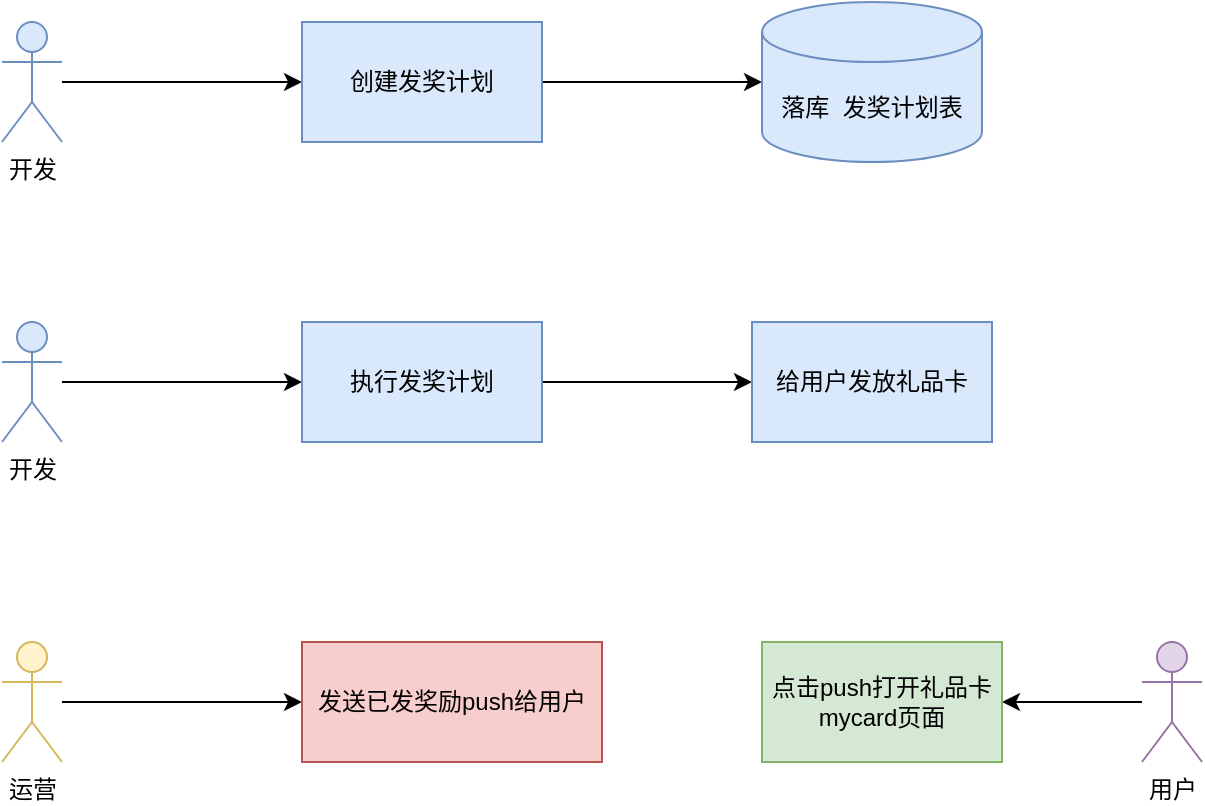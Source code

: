 <mxfile version="21.2.9" type="github">
  <diagram name="第 1 页" id="w9UWypJBsIh6wjAWGU5-">
    <mxGraphModel dx="1306" dy="836" grid="1" gridSize="10" guides="1" tooltips="1" connect="1" arrows="1" fold="1" page="1" pageScale="1" pageWidth="827" pageHeight="1169" math="0" shadow="0">
      <root>
        <mxCell id="0" />
        <mxCell id="1" parent="0" />
        <mxCell id="bjgT5-G2Uhp1NoE7Jq8I-5" style="edgeStyle=orthogonalEdgeStyle;rounded=0;orthogonalLoop=1;jettySize=auto;html=1;" edge="1" parent="1" source="bjgT5-G2Uhp1NoE7Jq8I-1" target="bjgT5-G2Uhp1NoE7Jq8I-4">
          <mxGeometry relative="1" as="geometry" />
        </mxCell>
        <mxCell id="bjgT5-G2Uhp1NoE7Jq8I-1" value="开发" style="shape=umlActor;verticalLabelPosition=bottom;verticalAlign=top;html=1;outlineConnect=0;fillColor=#dae8fc;strokeColor=#6c8ebf;" vertex="1" parent="1">
          <mxGeometry x="170" y="190" width="30" height="60" as="geometry" />
        </mxCell>
        <mxCell id="bjgT5-G2Uhp1NoE7Jq8I-7" style="edgeStyle=orthogonalEdgeStyle;rounded=0;orthogonalLoop=1;jettySize=auto;html=1;entryX=0;entryY=0.5;entryDx=0;entryDy=0;entryPerimeter=0;" edge="1" parent="1" source="bjgT5-G2Uhp1NoE7Jq8I-4" target="bjgT5-G2Uhp1NoE7Jq8I-6">
          <mxGeometry relative="1" as="geometry" />
        </mxCell>
        <mxCell id="bjgT5-G2Uhp1NoE7Jq8I-4" value="创建发奖计划" style="rounded=0;whiteSpace=wrap;html=1;fillColor=#dae8fc;strokeColor=#6c8ebf;" vertex="1" parent="1">
          <mxGeometry x="320" y="190" width="120" height="60" as="geometry" />
        </mxCell>
        <mxCell id="bjgT5-G2Uhp1NoE7Jq8I-6" value="落库&amp;nbsp; 发奖计划表" style="shape=cylinder3;whiteSpace=wrap;html=1;boundedLbl=1;backgroundOutline=1;size=15;fillColor=#dae8fc;strokeColor=#6c8ebf;" vertex="1" parent="1">
          <mxGeometry x="550" y="180" width="110" height="80" as="geometry" />
        </mxCell>
        <mxCell id="bjgT5-G2Uhp1NoE7Jq8I-10" style="edgeStyle=orthogonalEdgeStyle;rounded=0;orthogonalLoop=1;jettySize=auto;html=1;entryX=0;entryY=0.5;entryDx=0;entryDy=0;" edge="1" parent="1" source="bjgT5-G2Uhp1NoE7Jq8I-8" target="bjgT5-G2Uhp1NoE7Jq8I-9">
          <mxGeometry relative="1" as="geometry" />
        </mxCell>
        <mxCell id="bjgT5-G2Uhp1NoE7Jq8I-8" value="开发" style="shape=umlActor;verticalLabelPosition=bottom;verticalAlign=top;html=1;outlineConnect=0;fillColor=#dae8fc;strokeColor=#6c8ebf;" vertex="1" parent="1">
          <mxGeometry x="170" y="340" width="30" height="60" as="geometry" />
        </mxCell>
        <mxCell id="bjgT5-G2Uhp1NoE7Jq8I-12" value="" style="edgeStyle=orthogonalEdgeStyle;rounded=0;orthogonalLoop=1;jettySize=auto;html=1;" edge="1" parent="1" source="bjgT5-G2Uhp1NoE7Jq8I-9" target="bjgT5-G2Uhp1NoE7Jq8I-11">
          <mxGeometry relative="1" as="geometry" />
        </mxCell>
        <mxCell id="bjgT5-G2Uhp1NoE7Jq8I-9" value="执行发奖计划" style="rounded=0;whiteSpace=wrap;html=1;fillColor=#dae8fc;strokeColor=#6c8ebf;" vertex="1" parent="1">
          <mxGeometry x="320" y="340" width="120" height="60" as="geometry" />
        </mxCell>
        <mxCell id="bjgT5-G2Uhp1NoE7Jq8I-11" value="给用户发放礼品卡" style="whiteSpace=wrap;html=1;rounded=0;fillColor=#dae8fc;strokeColor=#6c8ebf;" vertex="1" parent="1">
          <mxGeometry x="545" y="340" width="120" height="60" as="geometry" />
        </mxCell>
        <mxCell id="bjgT5-G2Uhp1NoE7Jq8I-17" style="edgeStyle=orthogonalEdgeStyle;rounded=0;orthogonalLoop=1;jettySize=auto;html=1;entryX=0;entryY=0.5;entryDx=0;entryDy=0;" edge="1" parent="1" source="bjgT5-G2Uhp1NoE7Jq8I-14" target="bjgT5-G2Uhp1NoE7Jq8I-15">
          <mxGeometry relative="1" as="geometry" />
        </mxCell>
        <mxCell id="bjgT5-G2Uhp1NoE7Jq8I-14" value="运营" style="shape=umlActor;verticalLabelPosition=bottom;verticalAlign=top;html=1;outlineConnect=0;fillColor=#fff2cc;strokeColor=#d6b656;" vertex="1" parent="1">
          <mxGeometry x="170" y="500" width="30" height="60" as="geometry" />
        </mxCell>
        <mxCell id="bjgT5-G2Uhp1NoE7Jq8I-15" value="发送已发奖励push给用户" style="rounded=0;whiteSpace=wrap;html=1;fillColor=#f8cecc;strokeColor=#b85450;" vertex="1" parent="1">
          <mxGeometry x="320" y="500" width="150" height="60" as="geometry" />
        </mxCell>
        <mxCell id="bjgT5-G2Uhp1NoE7Jq8I-21" style="edgeStyle=orthogonalEdgeStyle;rounded=0;orthogonalLoop=1;jettySize=auto;html=1;entryX=1;entryY=0.5;entryDx=0;entryDy=0;" edge="1" parent="1" source="bjgT5-G2Uhp1NoE7Jq8I-18" target="bjgT5-G2Uhp1NoE7Jq8I-19">
          <mxGeometry relative="1" as="geometry" />
        </mxCell>
        <mxCell id="bjgT5-G2Uhp1NoE7Jq8I-18" value="用户" style="shape=umlActor;verticalLabelPosition=bottom;verticalAlign=top;html=1;outlineConnect=0;fillColor=#e1d5e7;strokeColor=#9673a6;" vertex="1" parent="1">
          <mxGeometry x="740" y="500" width="30" height="60" as="geometry" />
        </mxCell>
        <mxCell id="bjgT5-G2Uhp1NoE7Jq8I-19" value="点击push打开礼品卡mycard页面" style="rounded=0;whiteSpace=wrap;html=1;fillColor=#d5e8d4;strokeColor=#82b366;" vertex="1" parent="1">
          <mxGeometry x="550" y="500" width="120" height="60" as="geometry" />
        </mxCell>
      </root>
    </mxGraphModel>
  </diagram>
</mxfile>
